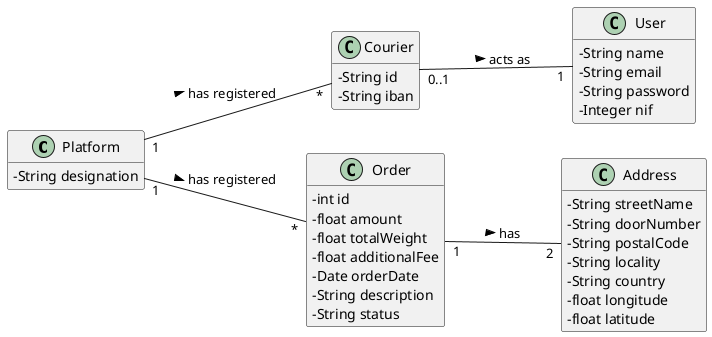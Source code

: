 @startuml
skinparam classAttributeIconSize 0
hide methods
left to right direction

class Platform {
-   String designation
}

class User{
-   String name
-   String email
-   String password
-   Integer nif
}
class Courier {
      -String id
      -String iban
}

class Address{
-   String streetName
-   String doorNumber
-   String postalCode
-   String locality
-   String country
-   float longitude
-   float latitude
}

class Order{
-   int id
-   float amount
-   float totalWeight
-   float additionalFee
-   Date orderDate
-   String description
-   String status
}

Platform "1" -- "*" Courier : has registered >
Platform "1" -- "*" Order : has registered >
Courier "0..1" -- "1" User: acts as >
Order "1" -- "2" Address : has >
@enduml